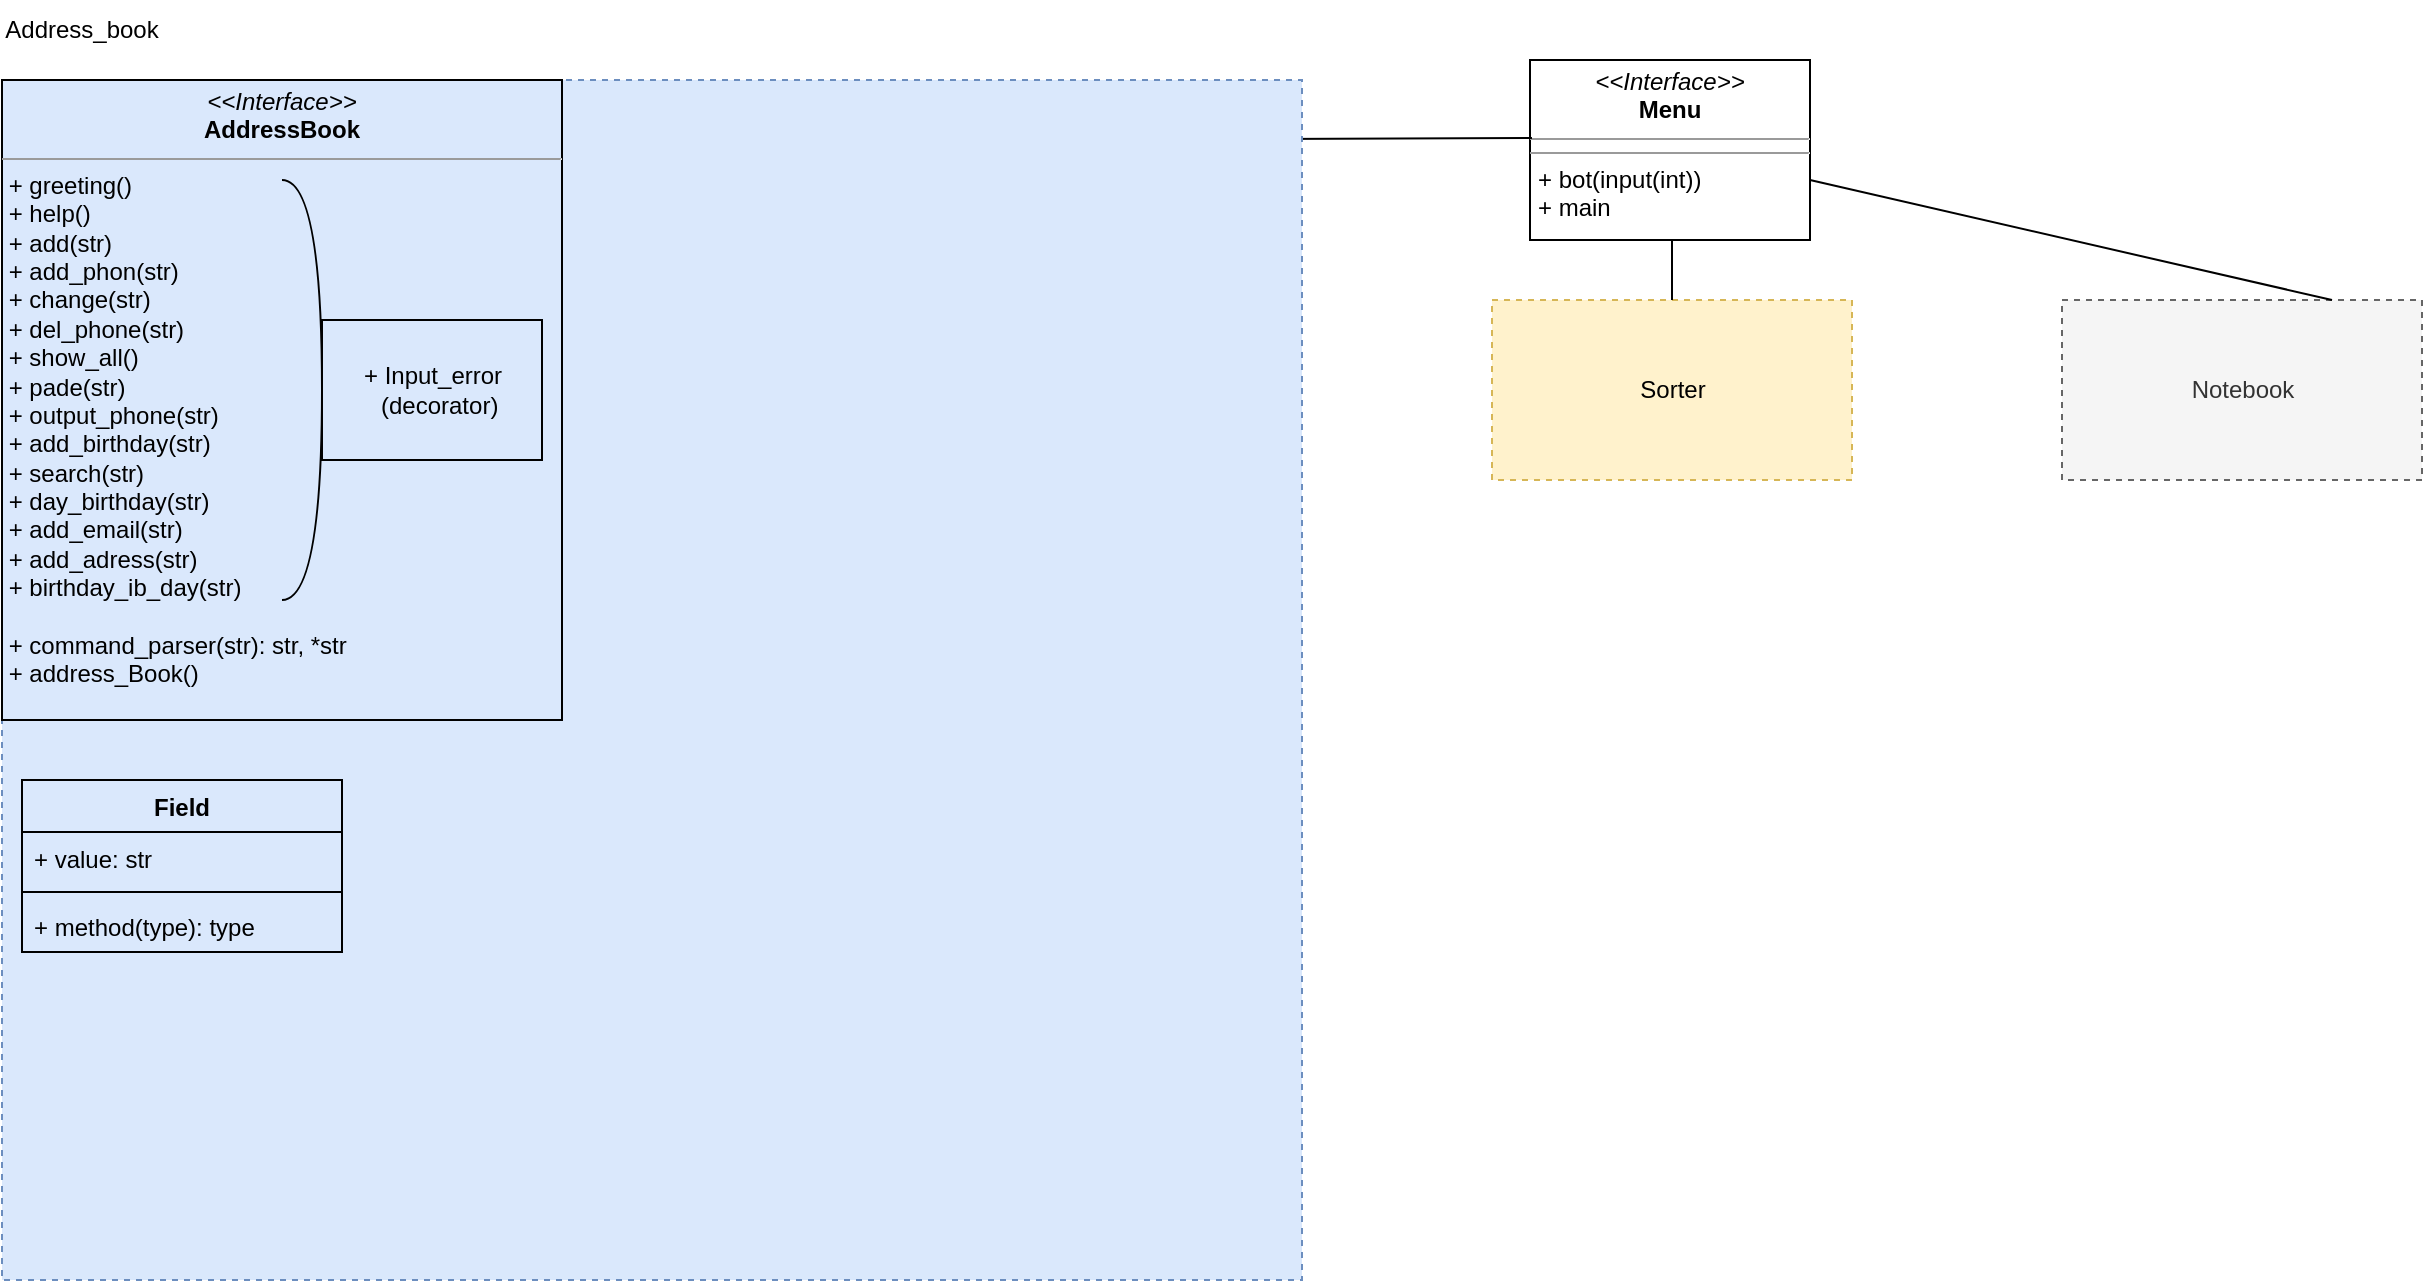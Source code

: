 <mxfile version="20.8.20" type="github">
  <diagram id="R2lEEEUBdFMjLlhIrx00" name="Page-1">
    <mxGraphModel dx="2210" dy="765" grid="1" gridSize="10" guides="1" tooltips="1" connect="1" arrows="1" fold="1" page="1" pageScale="1" pageWidth="850" pageHeight="1100" math="0" shadow="0" extFonts="Permanent Marker^https://fonts.googleapis.com/css?family=Permanent+Marker">
      <root>
        <mxCell id="0" />
        <mxCell id="1" parent="0" />
        <mxCell id="WKoIMvi9p1BWzZwJWIoY-1" value="&lt;p style=&quot;margin:0px;margin-top:4px;text-align:center;&quot;&gt;&lt;i&gt;&amp;lt;&amp;lt;Interface&amp;gt;&amp;gt;&lt;/i&gt;&lt;br&gt;&lt;b&gt;Menu&lt;/b&gt;&lt;br&gt;&lt;/p&gt;&lt;hr size=&quot;1&quot;&gt;&lt;hr size=&quot;1&quot;&gt;&lt;p style=&quot;margin:0px;margin-left:4px;&quot;&gt;+ bot(input(int))&lt;br&gt;+ main&lt;br&gt;&lt;/p&gt;" style="verticalAlign=top;align=left;overflow=fill;fontSize=12;fontFamily=Helvetica;html=1;" parent="1" vertex="1">
          <mxGeometry x="354" y="40" width="140" height="90" as="geometry" />
        </mxCell>
        <mxCell id="H_HPHrMYtquP8e00F-l--3" value="Sorter" style="html=1;dropTarget=0;dashed=1;fillColor=#fff2cc;strokeColor=#d6b656;" vertex="1" parent="1">
          <mxGeometry x="335" y="160" width="180" height="90" as="geometry" />
        </mxCell>
        <mxCell id="H_HPHrMYtquP8e00F-l--5" value="Notebook" style="html=1;dropTarget=0;dashed=1;fillColor=#f5f5f5;fontColor=#333333;strokeColor=#666666;" vertex="1" parent="1">
          <mxGeometry x="620" y="160" width="180" height="90" as="geometry" />
        </mxCell>
        <mxCell id="H_HPHrMYtquP8e00F-l--7" value="" style="endArrow=none;html=1;rounded=0;exitX=0.5;exitY=0;exitDx=0;exitDy=0;" edge="1" parent="1" source="H_HPHrMYtquP8e00F-l--3">
          <mxGeometry width="50" height="50" relative="1" as="geometry">
            <mxPoint x="375" y="180" as="sourcePoint" />
            <mxPoint x="425" y="130" as="targetPoint" />
          </mxGeometry>
        </mxCell>
        <mxCell id="H_HPHrMYtquP8e00F-l--8" value="" style="endArrow=none;html=1;rounded=0;entryX=0.007;entryY=0.433;entryDx=0;entryDy=0;entryPerimeter=0;" edge="1" parent="1" target="WKoIMvi9p1BWzZwJWIoY-1">
          <mxGeometry width="50" height="50" relative="1" as="geometry">
            <mxPoint x="100" y="80" as="sourcePoint" />
            <mxPoint x="320" y="110" as="targetPoint" />
          </mxGeometry>
        </mxCell>
        <mxCell id="H_HPHrMYtquP8e00F-l--9" value="" style="endArrow=none;html=1;rounded=0;entryX=0.75;entryY=0;entryDx=0;entryDy=0;" edge="1" parent="1" target="H_HPHrMYtquP8e00F-l--5">
          <mxGeometry width="50" height="50" relative="1" as="geometry">
            <mxPoint x="494" y="100" as="sourcePoint" />
            <mxPoint x="768" y="40" as="targetPoint" />
          </mxGeometry>
        </mxCell>
        <mxCell id="H_HPHrMYtquP8e00F-l--10" value="" style="rounded=0;whiteSpace=wrap;html=1;dashed=1;fillColor=#dae8fc;strokeColor=#6c8ebf;" vertex="1" parent="1">
          <mxGeometry x="-410" y="50" width="650" height="600" as="geometry" />
        </mxCell>
        <mxCell id="H_HPHrMYtquP8e00F-l--11" value="Address_book" style="text;html=1;strokeColor=none;fillColor=none;align=center;verticalAlign=middle;whiteSpace=wrap;rounded=0;" vertex="1" parent="1">
          <mxGeometry x="-400" y="10" width="60" height="30" as="geometry" />
        </mxCell>
        <mxCell id="H_HPHrMYtquP8e00F-l--14" value="&lt;p style=&quot;margin:0px;margin-top:4px;text-align:center;&quot;&gt;&lt;i&gt;&amp;lt;&amp;lt;Interface&amp;gt;&amp;gt;&lt;/i&gt;&lt;br&gt;&lt;b&gt;AddressBook&lt;/b&gt;&lt;br&gt;&lt;/p&gt;&lt;hr size=&quot;1&quot;&gt;&lt;div&gt;&amp;nbsp;+ greeting()&lt;/div&gt;&lt;div&gt;&amp;nbsp;+ help()&lt;/div&gt;&lt;div&gt;&amp;nbsp;+ add(str)&lt;/div&gt;&lt;div&gt;&amp;nbsp;+ add_phon(str)&lt;/div&gt;&lt;div&gt;&amp;nbsp;+ change(str)&lt;/div&gt;&lt;div&gt;&amp;nbsp;+ del_phone(str)&lt;/div&gt;&lt;div&gt;&amp;nbsp;+ show_all()&lt;/div&gt;&lt;div&gt;&amp;nbsp;+ pade(str)&lt;/div&gt;&lt;div&gt;&amp;nbsp;+ output_phone(str)&lt;/div&gt;&lt;div&gt;&amp;nbsp;+ add_birthday(str)&lt;/div&gt;&lt;div&gt;&amp;nbsp;+ search(str)&lt;/div&gt;&lt;div&gt;&amp;nbsp;+ day_birthday(str)&lt;/div&gt;&lt;div&gt;&amp;nbsp;+ add_email(str)&lt;/div&gt;&lt;div&gt;&amp;nbsp;+ add_adress(str)&lt;/div&gt;&lt;div&gt;&amp;nbsp;+ birthday_ib_day(str)&lt;/div&gt;&lt;div&gt;&lt;br&gt;&lt;/div&gt;&lt;div&gt;&amp;nbsp;+ command_parser(str): str, *str&lt;/div&gt;&lt;div&gt;&amp;nbsp;+ address_Book()&lt;br&gt;&lt;/div&gt;&lt;div&gt;&lt;br&gt;&lt;/div&gt;&lt;div&gt;&lt;br&gt;&lt;/div&gt;" style="verticalAlign=top;align=left;overflow=fill;fontSize=12;fontFamily=Helvetica;html=1;fillColor=none;" vertex="1" parent="1">
          <mxGeometry x="-410" y="50" width="280" height="320" as="geometry" />
        </mxCell>
        <mxCell id="H_HPHrMYtquP8e00F-l--15" value="&lt;div&gt;+ Input_error&lt;/div&gt;&lt;div&gt;&amp;nbsp; (decorator)&lt;/div&gt;" style="html=1;fillColor=none;" vertex="1" parent="1">
          <mxGeometry x="-250" y="170" width="110" height="70" as="geometry" />
        </mxCell>
        <mxCell id="H_HPHrMYtquP8e00F-l--17" value="" style="shape=requiredInterface;html=1;verticalLabelPosition=bottom;sketch=0;fillColor=none;" vertex="1" parent="1">
          <mxGeometry x="-270" y="100" width="20" height="210" as="geometry" />
        </mxCell>
        <mxCell id="H_HPHrMYtquP8e00F-l--18" value="Field" style="swimlane;fontStyle=1;align=center;verticalAlign=top;childLayout=stackLayout;horizontal=1;startSize=26;horizontalStack=0;resizeParent=1;resizeParentMax=0;resizeLast=0;collapsible=1;marginBottom=0;fillColor=none;" vertex="1" parent="1">
          <mxGeometry x="-400" y="400" width="160" height="86" as="geometry" />
        </mxCell>
        <mxCell id="H_HPHrMYtquP8e00F-l--19" value="+ value: str" style="text;strokeColor=none;fillColor=none;align=left;verticalAlign=top;spacingLeft=4;spacingRight=4;overflow=hidden;rotatable=0;points=[[0,0.5],[1,0.5]];portConstraint=eastwest;" vertex="1" parent="H_HPHrMYtquP8e00F-l--18">
          <mxGeometry y="26" width="160" height="26" as="geometry" />
        </mxCell>
        <mxCell id="H_HPHrMYtquP8e00F-l--20" value="" style="line;strokeWidth=1;fillColor=none;align=left;verticalAlign=middle;spacingTop=-1;spacingLeft=3;spacingRight=3;rotatable=0;labelPosition=right;points=[];portConstraint=eastwest;strokeColor=inherit;" vertex="1" parent="H_HPHrMYtquP8e00F-l--18">
          <mxGeometry y="52" width="160" height="8" as="geometry" />
        </mxCell>
        <mxCell id="H_HPHrMYtquP8e00F-l--21" value="+ method(type): type" style="text;strokeColor=none;fillColor=none;align=left;verticalAlign=top;spacingLeft=4;spacingRight=4;overflow=hidden;rotatable=0;points=[[0,0.5],[1,0.5]];portConstraint=eastwest;" vertex="1" parent="H_HPHrMYtquP8e00F-l--18">
          <mxGeometry y="60" width="160" height="26" as="geometry" />
        </mxCell>
      </root>
    </mxGraphModel>
  </diagram>
</mxfile>
